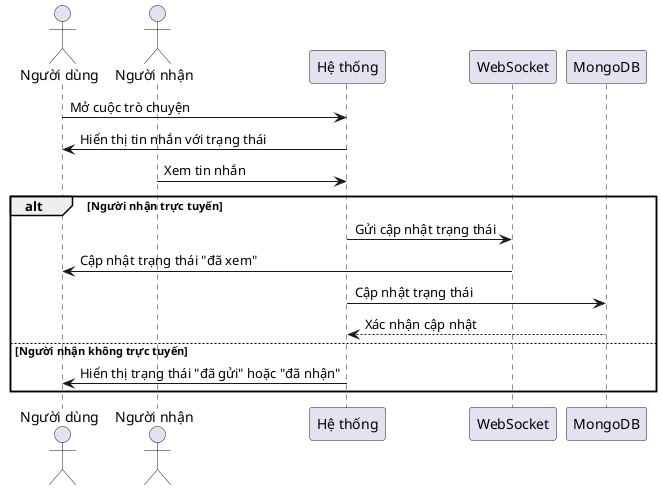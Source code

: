 @startuml
actor "Người dùng" as User
actor "Người nhận" as Receiver
participant "Hệ thống" as System
participant "WebSocket" as WS
participant "MongoDB" as DB

User -> System: Mở cuộc trò chuyện
System -> User: Hiển thị tin nhắn với trạng thái
Receiver -> System: Xem tin nhắn

alt Người nhận trực tuyến
    System -> WS: Gửi cập nhật trạng thái
    WS -> User: Cập nhật trạng thái "đã xem"
    System -> DB: Cập nhật trạng thái
    DB --> System: Xác nhận cập nhật
else Người nhận không trực tuyến
    System -> User: Hiển thị trạng thái "đã gửi" hoặc "đã nhận"
end alt

@enduml
